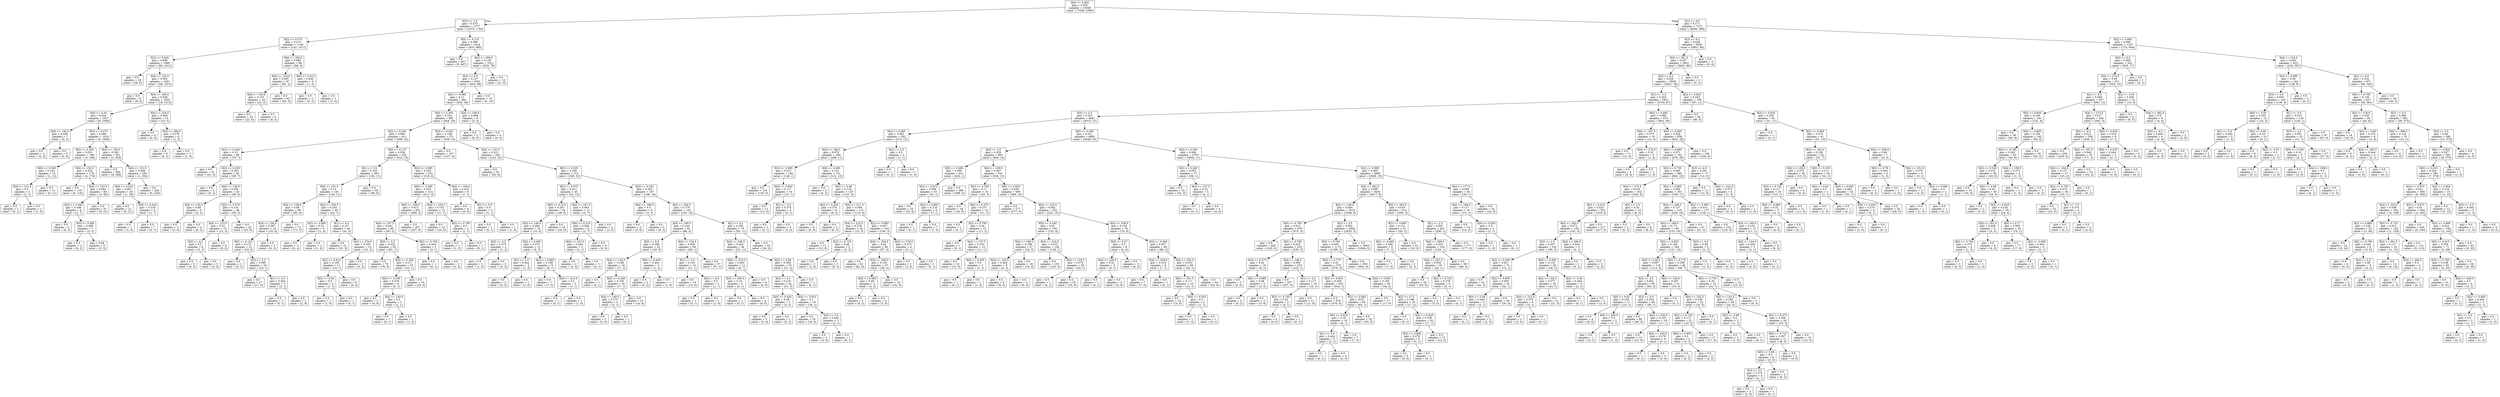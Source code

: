 digraph Tree {
node [shape=box] ;
0 [label="X[0] <= 0.465\ngini = 0.363\nsamples = 10049\nvalue = [7659, 2390]"] ;
1 [label="X[3] <= 2.5\ngini = 0.475\nsamples = 2777\nvalue = [1075, 1702]"] ;
0 -> 1 [labeldistance=2.5, labelangle=45, headlabel="True"] ;
2 [label="X[2] <= 0.575\ngini = 0.215\nsamples = 1159\nvalue = [142, 1017]"] ;
1 -> 2 ;
3 [label="X[2] <= 0.445\ngini = 0.099\nsamples = 1069\nvalue = [56, 1013]"] ;
2 -> 3 ;
4 [label="gini = 0.0\nsamples = 28\nvalue = [28, 0]"] ;
3 -> 4 ;
5 [label="X[4] <= 125.5\ngini = 0.052\nsamples = 1041\nvalue = [28, 1013]"] ;
3 -> 5 ;
6 [label="gini = 0.0\nsamples = 9\nvalue = [9, 0]"] ;
5 -> 6 ;
7 [label="X[4] <= 163.5\ngini = 0.036\nsamples = 1032\nvalue = [19, 1013]"] ;
5 -> 7 ;
8 [label="X[0] <= 0.34\ngini = 0.018\nsamples = 1017\nvalue = [9, 1008]"] ;
7 -> 8 ;
9 [label="X[4] <= 140.0\ngini = 0.408\nsamples = 7\nvalue = [5, 2]"] ;
8 -> 9 ;
10 [label="gini = 0.0\nsamples = 2\nvalue = [0, 2]"] ;
9 -> 10 ;
11 [label="gini = 0.0\nsamples = 5\nvalue = [5, 0]"] ;
9 -> 11 ;
12 [label="X[0] <= 0.375\ngini = 0.008\nsamples = 1010\nvalue = [4, 1006]"] ;
8 -> 12 ;
13 [label="X[2] <= 0.455\ngini = 0.031\nsamples = 189\nvalue = [3, 186]"] ;
12 -> 13 ;
14 [label="X[0] <= 0.365\ngini = 0.142\nsamples = 13\nvalue = [1, 12]"] ;
13 -> 14 ;
15 [label="X[4] <= 131.0\ngini = 0.5\nsamples = 2\nvalue = [1, 1]"] ;
14 -> 15 ;
16 [label="gini = 0.0\nsamples = 1\nvalue = [0, 1]"] ;
15 -> 16 ;
17 [label="gini = 0.0\nsamples = 1\nvalue = [1, 0]"] ;
15 -> 17 ;
18 [label="gini = 0.0\nsamples = 11\nvalue = [0, 11]"] ;
14 -> 18 ;
19 [label="X[4] <= 152.5\ngini = 0.022\nsamples = 176\nvalue = [2, 174]"] ;
13 -> 19 ;
20 [label="gini = 0.0\nsamples = 116\nvalue = [0, 116]"] ;
19 -> 20 ;
21 [label="X[4] <= 153.5\ngini = 0.064\nsamples = 60\nvalue = [2, 58]"] ;
19 -> 21 ;
22 [label="X[2] <= 0.495\ngini = 0.346\nsamples = 9\nvalue = [2, 7]"] ;
21 -> 22 ;
23 [label="gini = 0.0\nsamples = 2\nvalue = [0, 2]"] ;
22 -> 23 ;
24 [label="X[0] <= 0.365\ngini = 0.408\nsamples = 7\nvalue = [2, 5]"] ;
22 -> 24 ;
25 [label="gini = 0.0\nsamples = 2\nvalue = [0, 2]"] ;
24 -> 25 ;
26 [label="gini = 0.48\nsamples = 5\nvalue = [2, 3]"] ;
24 -> 26 ;
27 [label="gini = 0.0\nsamples = 51\nvalue = [0, 51]"] ;
21 -> 27 ;
28 [label="X[4] <= 150.5\ngini = 0.002\nsamples = 821\nvalue = [1, 820]"] ;
12 -> 28 ;
29 [label="gini = 0.0\nsamples = 566\nvalue = [0, 566]"] ;
28 -> 29 ;
30 [label="X[4] <= 151.5\ngini = 0.008\nsamples = 255\nvalue = [1, 254]"] ;
28 -> 30 ;
31 [label="X[0] <= 0.415\ngini = 0.067\nsamples = 29\nvalue = [1, 28]"] ;
30 -> 31 ;
32 [label="gini = 0.0\nsamples = 21\nvalue = [0, 21]"] ;
31 -> 32 ;
33 [label="X[0] <= 0.425\ngini = 0.219\nsamples = 8\nvalue = [1, 7]"] ;
31 -> 33 ;
34 [label="gini = 0.0\nsamples = 1\nvalue = [1, 0]"] ;
33 -> 34 ;
35 [label="gini = 0.0\nsamples = 7\nvalue = [0, 7]"] ;
33 -> 35 ;
36 [label="gini = 0.0\nsamples = 226\nvalue = [0, 226]"] ;
30 -> 36 ;
37 [label="X[4] <= 234.0\ngini = 0.444\nsamples = 15\nvalue = [10, 5]"] ;
7 -> 37 ;
38 [label="gini = 0.0\nsamples = 9\nvalue = [9, 0]"] ;
37 -> 38 ;
39 [label="X[4] <= 266.0\ngini = 0.278\nsamples = 6\nvalue = [1, 5]"] ;
37 -> 39 ;
40 [label="gini = 0.0\nsamples = 5\nvalue = [0, 5]"] ;
39 -> 40 ;
41 [label="gini = 0.0\nsamples = 1\nvalue = [1, 0]"] ;
39 -> 41 ;
42 [label="X[4] <= 280.0\ngini = 0.085\nsamples = 90\nvalue = [86, 4]"] ;
2 -> 42 ;
43 [label="X[4] <= 153.0\ngini = 0.045\nsamples = 87\nvalue = [85, 2]"] ;
42 -> 43 ;
44 [label="X[4] <= 150.0\ngini = 0.153\nsamples = 24\nvalue = [22, 2]"] ;
43 -> 44 ;
45 [label="gini = 0.0\nsamples = 22\nvalue = [22, 0]"] ;
44 -> 45 ;
46 [label="gini = 0.0\nsamples = 2\nvalue = [0, 2]"] ;
44 -> 46 ;
47 [label="gini = 0.0\nsamples = 63\nvalue = [63, 0]"] ;
43 -> 47 ;
48 [label="X[0] <= 0.415\ngini = 0.444\nsamples = 3\nvalue = [1, 2]"] ;
42 -> 48 ;
49 [label="gini = 0.0\nsamples = 2\nvalue = [0, 2]"] ;
48 -> 49 ;
50 [label="gini = 0.0\nsamples = 1\nvalue = [1, 0]"] ;
48 -> 50 ;
51 [label="X[0] <= 0.115\ngini = 0.488\nsamples = 1618\nvalue = [933, 685]"] ;
1 -> 51 ;
52 [label="gini = 0.0\nsamples = 607\nvalue = [0, 607]"] ;
51 -> 52 ;
53 [label="X[4] <= 289.0\ngini = 0.142\nsamples = 1011\nvalue = [933, 78]"] ;
51 -> 53 ;
54 [label="X[3] <= 6.5\ngini = 0.127\nsamples = 1001\nvalue = [933, 68]"] ;
53 -> 54 ;
55 [label="X[2] <= 0.995\ngini = 0.11\nsamples = 991\nvalue = [933, 58]"] ;
54 -> 55 ;
56 [label="X[0] <= 0.305\ngini = 0.104\nsamples = 982\nvalue = [928, 54]"] ;
55 -> 56 ;
57 [label="X[2] <= 0.505\ngini = 0.069\nsamples = 611\nvalue = [589, 22]"] ;
56 -> 57 ;
58 [label="X[2] <= 0.445\ngini = 0.15\nsamples = 86\nvalue = [79, 7]"] ;
57 -> 58 ;
59 [label="gini = 0.0\nsamples = 41\nvalue = [41, 0]"] ;
58 -> 59 ;
60 [label="X[2] <= 0.455\ngini = 0.263\nsamples = 45\nvalue = [38, 7]"] ;
58 -> 60 ;
61 [label="gini = 0.0\nsamples = 2\nvalue = [0, 2]"] ;
60 -> 61 ;
62 [label="X[4] <= 136.0\ngini = 0.206\nsamples = 43\nvalue = [38, 5]"] ;
60 -> 62 ;
63 [label="X[4] <= 130.5\ngini = 0.48\nsamples = 5\nvalue = [3, 2]"] ;
62 -> 63 ;
64 [label="gini = 0.0\nsamples = 3\nvalue = [3, 0]"] ;
63 -> 64 ;
65 [label="gini = 0.0\nsamples = 2\nvalue = [0, 2]"] ;
63 -> 65 ;
66 [label="X[2] <= 0.475\ngini = 0.145\nsamples = 38\nvalue = [35, 3]"] ;
62 -> 66 ;
67 [label="X[4] <= 215.5\ngini = 0.32\nsamples = 15\nvalue = [12, 3]"] ;
66 -> 67 ;
68 [label="X[3] <= 4.5\ngini = 0.5\nsamples = 6\nvalue = [3, 3]"] ;
67 -> 68 ;
69 [label="gini = 0.0\nsamples = 3\nvalue = [0, 3]"] ;
68 -> 69 ;
70 [label="gini = 0.0\nsamples = 3\nvalue = [3, 0]"] ;
68 -> 70 ;
71 [label="gini = 0.0\nsamples = 9\nvalue = [9, 0]"] ;
67 -> 71 ;
72 [label="gini = 0.0\nsamples = 23\nvalue = [23, 0]"] ;
66 -> 72 ;
73 [label="X[0] <= 0.175\ngini = 0.056\nsamples = 525\nvalue = [510, 15]"] ;
57 -> 73 ;
74 [label="X[1] <= 5.5\ngini = 0.103\nsamples = 203\nvalue = [192, 11]"] ;
73 -> 74 ;
75 [label="X[4] <= 231.0\ngini = 0.14\nsamples = 145\nvalue = [134, 11]"] ;
74 -> 75 ;
76 [label="X[4] <= 159.0\ngini = 0.08\nsamples = 96\nvalue = [92, 4]"] ;
75 -> 76 ;
77 [label="X[4] <= 156.0\ngini = 0.287\nsamples = 23\nvalue = [19, 4]"] ;
76 -> 77 ;
78 [label="X[0] <= 0.125\ngini = 0.172\nsamples = 21\nvalue = [19, 2]"] ;
77 -> 78 ;
79 [label="gini = 0.0\nsamples = 1\nvalue = [0, 1]"] ;
78 -> 79 ;
80 [label="X[3] <= 5.5\ngini = 0.095\nsamples = 20\nvalue = [19, 1]"] ;
78 -> 80 ;
81 [label="gini = 0.0\nsamples = 17\nvalue = [17, 0]"] ;
80 -> 81 ;
82 [label="X[1] <= 4.5\ngini = 0.444\nsamples = 3\nvalue = [2, 1]"] ;
80 -> 82 ;
83 [label="gini = 0.0\nsamples = 1\nvalue = [0, 1]"] ;
82 -> 83 ;
84 [label="gini = 0.0\nsamples = 2\nvalue = [2, 0]"] ;
82 -> 84 ;
85 [label="gini = 0.0\nsamples = 2\nvalue = [0, 2]"] ;
77 -> 85 ;
86 [label="gini = 0.0\nsamples = 73\nvalue = [73, 0]"] ;
76 -> 86 ;
87 [label="X[4] <= 236.5\ngini = 0.245\nsamples = 49\nvalue = [42, 7]"] ;
75 -> 87 ;
88 [label="X[2] <= 0.895\ngini = 0.32\nsamples = 5\nvalue = [1, 4]"] ;
87 -> 88 ;
89 [label="gini = 0.0\nsamples = 4\nvalue = [0, 4]"] ;
88 -> 89 ;
90 [label="gini = 0.0\nsamples = 1\nvalue = [1, 0]"] ;
88 -> 90 ;
91 [label="X[1] <= 4.5\ngini = 0.127\nsamples = 44\nvalue = [41, 3]"] ;
87 -> 91 ;
92 [label="gini = 0.0\nsamples = 31\nvalue = [31, 0]"] ;
91 -> 92 ;
93 [label="X[4] <= 276.0\ngini = 0.355\nsamples = 13\nvalue = [10, 3]"] ;
91 -> 93 ;
94 [label="X[2] <= 0.615\ngini = 0.165\nsamples = 11\nvalue = [10, 1]"] ;
93 -> 94 ;
95 [label="X[2] <= 0.53\ngini = 0.5\nsamples = 2\nvalue = [1, 1]"] ;
94 -> 95 ;
96 [label="gini = 0.0\nsamples = 1\nvalue = [1, 0]"] ;
95 -> 96 ;
97 [label="gini = 0.0\nsamples = 1\nvalue = [0, 1]"] ;
95 -> 97 ;
98 [label="gini = 0.0\nsamples = 9\nvalue = [9, 0]"] ;
94 -> 98 ;
99 [label="gini = 0.0\nsamples = 2\nvalue = [0, 2]"] ;
93 -> 99 ;
100 [label="gini = 0.0\nsamples = 58\nvalue = [58, 0]"] ;
74 -> 100 ;
101 [label="X[2] <= 0.985\ngini = 0.025\nsamples = 322\nvalue = [318, 4]"] ;
73 -> 101 ;
102 [label="X[0] <= 0.295\ngini = 0.019\nsamples = 314\nvalue = [311, 3]"] ;
101 -> 102 ;
103 [label="X[4] <= 168.5\ngini = 0.013\nsamples = 302\nvalue = [300, 2]"] ;
102 -> 103 ;
104 [label="X[4] <= 167.5\ngini = 0.041\nsamples = 95\nvalue = [93, 2]"] ;
103 -> 104 ;
105 [label="X[3] <= 5.5\ngini = 0.022\nsamples = 92\nvalue = [91, 1]"] ;
104 -> 105 ;
106 [label="gini = 0.0\nsamples = 76\nvalue = [76, 0]"] ;
105 -> 106 ;
107 [label="X[0] <= 0.205\ngini = 0.117\nsamples = 16\nvalue = [15, 1]"] ;
105 -> 107 ;
108 [label="X[0] <= 0.195\ngini = 0.278\nsamples = 6\nvalue = [5, 1]"] ;
107 -> 108 ;
109 [label="gini = 0.0\nsamples = 4\nvalue = [4, 0]"] ;
108 -> 109 ;
110 [label="X[4] <= 143.0\ngini = 0.5\nsamples = 2\nvalue = [1, 1]"] ;
108 -> 110 ;
111 [label="gini = 0.0\nsamples = 1\nvalue = [0, 1]"] ;
110 -> 111 ;
112 [label="gini = 0.0\nsamples = 1\nvalue = [1, 0]"] ;
110 -> 112 ;
113 [label="gini = 0.0\nsamples = 10\nvalue = [10, 0]"] ;
107 -> 113 ;
114 [label="X[2] <= 0.765\ngini = 0.444\nsamples = 3\nvalue = [2, 1]"] ;
104 -> 114 ;
115 [label="gini = 0.0\nsamples = 1\nvalue = [0, 1]"] ;
114 -> 115 ;
116 [label="gini = 0.0\nsamples = 2\nvalue = [2, 0]"] ;
114 -> 116 ;
117 [label="gini = 0.0\nsamples = 207\nvalue = [207, 0]"] ;
103 -> 117 ;
118 [label="X[4] <= 252.5\ngini = 0.153\nsamples = 12\nvalue = [11, 1]"] ;
102 -> 118 ;
119 [label="gini = 0.0\nsamples = 10\nvalue = [10, 0]"] ;
118 -> 119 ;
120 [label="X[2] <= 0.795\ngini = 0.5\nsamples = 2\nvalue = [1, 1]"] ;
118 -> 120 ;
121 [label="gini = 0.0\nsamples = 1\nvalue = [1, 0]"] ;
120 -> 121 ;
122 [label="gini = 0.0\nsamples = 1\nvalue = [0, 1]"] ;
120 -> 122 ;
123 [label="X[4] <= 194.0\ngini = 0.219\nsamples = 8\nvalue = [7, 1]"] ;
101 -> 123 ;
124 [label="gini = 0.0\nsamples = 6\nvalue = [6, 0]"] ;
123 -> 124 ;
125 [label="X[1] <= 5.0\ngini = 0.5\nsamples = 2\nvalue = [1, 1]"] ;
123 -> 125 ;
126 [label="gini = 0.0\nsamples = 1\nvalue = [0, 1]"] ;
125 -> 126 ;
127 [label="gini = 0.0\nsamples = 1\nvalue = [1, 0]"] ;
125 -> 127 ;
128 [label="X[2] <= 0.525\ngini = 0.158\nsamples = 371\nvalue = [339, 32]"] ;
56 -> 128 ;
129 [label="gini = 0.0\nsamples = 107\nvalue = [107, 0]"] ;
128 -> 129 ;
130 [label="X[4] <= 131.5\ngini = 0.213\nsamples = 264\nvalue = [232, 32]"] ;
128 -> 130 ;
131 [label="gini = 0.0\nsamples = 52\nvalue = [52, 0]"] ;
130 -> 131 ;
132 [label="X[0] <= 0.335\ngini = 0.256\nsamples = 212\nvalue = [180, 32]"] ;
130 -> 132 ;
133 [label="X[2] <= 0.875\ngini = 0.411\nsamples = 45\nvalue = [32, 13]"] ;
132 -> 133 ;
134 [label="X[0] <= 0.315\ngini = 0.291\nsamples = 34\nvalue = [28, 6]"] ;
133 -> 134 ;
135 [label="X[4] <= 149.5\ngini = 0.469\nsamples = 16\nvalue = [10, 6]"] ;
134 -> 135 ;
136 [label="X[3] <= 3.5\ngini = 0.375\nsamples = 4\nvalue = [1, 3]"] ;
135 -> 136 ;
137 [label="gini = 0.0\nsamples = 1\nvalue = [1, 0]"] ;
136 -> 137 ;
138 [label="gini = 0.0\nsamples = 3\nvalue = [0, 3]"] ;
136 -> 138 ;
139 [label="X[2] <= 0.565\ngini = 0.375\nsamples = 12\nvalue = [9, 3]"] ;
135 -> 139 ;
140 [label="X[1] <= 3.5\ngini = 0.444\nsamples = 3\nvalue = [1, 2]"] ;
139 -> 140 ;
141 [label="gini = 0.0\nsamples = 2\nvalue = [0, 2]"] ;
140 -> 141 ;
142 [label="gini = 0.0\nsamples = 1\nvalue = [1, 0]"] ;
140 -> 142 ;
143 [label="X[2] <= 0.865\ngini = 0.198\nsamples = 9\nvalue = [8, 1]"] ;
139 -> 143 ;
144 [label="gini = 0.0\nsamples = 7\nvalue = [7, 0]"] ;
143 -> 144 ;
145 [label="X[4] <= 212.0\ngini = 0.5\nsamples = 2\nvalue = [1, 1]"] ;
143 -> 145 ;
146 [label="gini = 0.0\nsamples = 1\nvalue = [0, 1]"] ;
145 -> 146 ;
147 [label="gini = 0.0\nsamples = 1\nvalue = [1, 0]"] ;
145 -> 147 ;
148 [label="gini = 0.0\nsamples = 18\nvalue = [18, 0]"] ;
134 -> 148 ;
149 [label="X[4] <= 247.5\ngini = 0.463\nsamples = 11\nvalue = [4, 7]"] ;
133 -> 149 ;
150 [label="X[0] <= 0.315\ngini = 0.346\nsamples = 9\nvalue = [2, 7]"] ;
149 -> 150 ;
151 [label="X[4] <= 233.5\ngini = 0.444\nsamples = 3\nvalue = [2, 1]"] ;
150 -> 151 ;
152 [label="gini = 0.0\nsamples = 2\nvalue = [2, 0]"] ;
151 -> 152 ;
153 [label="gini = 0.0\nsamples = 1\nvalue = [0, 1]"] ;
151 -> 153 ;
154 [label="gini = 0.0\nsamples = 6\nvalue = [0, 6]"] ;
150 -> 154 ;
155 [label="gini = 0.0\nsamples = 2\nvalue = [2, 0]"] ;
149 -> 155 ;
156 [label="X[2] <= 0.535\ngini = 0.202\nsamples = 167\nvalue = [148, 19]"] ;
132 -> 156 ;
157 [label="X[4] <= 190.0\ngini = 0.5\nsamples = 6\nvalue = [3, 3]"] ;
156 -> 157 ;
158 [label="gini = 0.0\nsamples = 3\nvalue = [3, 0]"] ;
157 -> 158 ;
159 [label="gini = 0.0\nsamples = 3\nvalue = [0, 3]"] ;
157 -> 159 ;
160 [label="X[4] <= 204.5\ngini = 0.179\nsamples = 161\nvalue = [145, 16]"] ;
156 -> 160 ;
161 [label="X[4] <= 149.5\ngini = 0.104\nsamples = 91\nvalue = [86, 5]"] ;
160 -> 161 ;
162 [label="X[3] <= 5.5\ngini = 0.298\nsamples = 22\nvalue = [18, 4]"] ;
161 -> 162 ;
163 [label="X[4] <= 134.5\ngini = 0.188\nsamples = 19\nvalue = [17, 2]"] ;
162 -> 163 ;
164 [label="gini = 0.0\nsamples = 1\nvalue = [0, 1]"] ;
163 -> 164 ;
165 [label="X[0] <= 0.345\ngini = 0.105\nsamples = 18\nvalue = [17, 1]"] ;
163 -> 165 ;
166 [label="X[4] <= 140.0\ngini = 0.375\nsamples = 4\nvalue = [3, 1]"] ;
165 -> 166 ;
167 [label="gini = 0.0\nsamples = 3\nvalue = [3, 0]"] ;
166 -> 167 ;
168 [label="gini = 0.0\nsamples = 1\nvalue = [0, 1]"] ;
166 -> 168 ;
169 [label="gini = 0.0\nsamples = 14\nvalue = [14, 0]"] ;
165 -> 169 ;
170 [label="X[0] <= 0.435\ngini = 0.444\nsamples = 3\nvalue = [1, 2]"] ;
162 -> 170 ;
171 [label="gini = 0.0\nsamples = 2\nvalue = [0, 2]"] ;
170 -> 171 ;
172 [label="gini = 0.0\nsamples = 1\nvalue = [1, 0]"] ;
170 -> 172 ;
173 [label="X[4] <= 154.5\ngini = 0.029\nsamples = 69\nvalue = [68, 1]"] ;
161 -> 173 ;
174 [label="X[1] <= 3.5\ngini = 0.153\nsamples = 12\nvalue = [11, 1]"] ;
173 -> 174 ;
175 [label="gini = 0.0\nsamples = 10\nvalue = [10, 0]"] ;
174 -> 175 ;
176 [label="X[2] <= 0.9\ngini = 0.5\nsamples = 2\nvalue = [1, 1]"] ;
174 -> 176 ;
177 [label="gini = 0.0\nsamples = 1\nvalue = [0, 1]"] ;
176 -> 177 ;
178 [label="gini = 0.0\nsamples = 1\nvalue = [1, 0]"] ;
176 -> 178 ;
179 [label="gini = 0.0\nsamples = 57\nvalue = [57, 0]"] ;
173 -> 179 ;
180 [label="X[1] <= 4.5\ngini = 0.265\nsamples = 70\nvalue = [59, 11]"] ;
160 -> 180 ;
181 [label="X[4] <= 236.5\ngini = 0.424\nsamples = 36\nvalue = [25, 11]"] ;
180 -> 181 ;
182 [label="X[4] <= 210.5\ngini = 0.463\nsamples = 11\nvalue = [4, 7]"] ;
181 -> 182 ;
183 [label="X[4] <= 205.5\ngini = 0.32\nsamples = 5\nvalue = [4, 1]"] ;
182 -> 183 ;
184 [label="gini = 0.0\nsamples = 1\nvalue = [0, 1]"] ;
183 -> 184 ;
185 [label="gini = 0.0\nsamples = 4\nvalue = [4, 0]"] ;
183 -> 185 ;
186 [label="gini = 0.0\nsamples = 6\nvalue = [0, 6]"] ;
182 -> 186 ;
187 [label="X[2] <= 0.96\ngini = 0.269\nsamples = 25\nvalue = [21, 4]"] ;
181 -> 187 ;
188 [label="X[3] <= 3.5\ngini = 0.219\nsamples = 24\nvalue = [21, 3]"] ;
187 -> 188 ;
189 [label="X[0] <= 0.435\ngini = 0.48\nsamples = 5\nvalue = [3, 2]"] ;
188 -> 189 ;
190 [label="gini = 0.0\nsamples = 3\nvalue = [3, 0]"] ;
189 -> 190 ;
191 [label="gini = 0.0\nsamples = 2\nvalue = [0, 2]"] ;
189 -> 191 ;
192 [label="X[4] <= 278.5\ngini = 0.1\nsamples = 19\nvalue = [18, 1]"] ;
188 -> 192 ;
193 [label="gini = 0.0\nsamples = 16\nvalue = [16, 0]"] ;
192 -> 193 ;
194 [label="X[3] <= 5.0\ngini = 0.444\nsamples = 3\nvalue = [2, 1]"] ;
192 -> 194 ;
195 [label="gini = 0.0\nsamples = 2\nvalue = [2, 0]"] ;
194 -> 195 ;
196 [label="gini = 0.0\nsamples = 1\nvalue = [0, 1]"] ;
194 -> 196 ;
197 [label="gini = 0.0\nsamples = 1\nvalue = [0, 1]"] ;
187 -> 197 ;
198 [label="gini = 0.0\nsamples = 34\nvalue = [34, 0]"] ;
180 -> 198 ;
199 [label="X[4] <= 190.0\ngini = 0.494\nsamples = 9\nvalue = [5, 4]"] ;
55 -> 199 ;
200 [label="gini = 0.0\nsamples = 5\nvalue = [5, 0]"] ;
199 -> 200 ;
201 [label="gini = 0.0\nsamples = 4\nvalue = [0, 4]"] ;
199 -> 201 ;
202 [label="gini = 0.0\nsamples = 10\nvalue = [0, 10]"] ;
54 -> 202 ;
203 [label="gini = 0.0\nsamples = 10\nvalue = [0, 10]"] ;
53 -> 203 ;
204 [label="X[1] <= 4.5\ngini = 0.171\nsamples = 7272\nvalue = [6584, 688]"] ;
0 -> 204 [labeldistance=2.5, labelangle=-45, headlabel="False"] ;
205 [label="X[3] <= 6.5\ngini = 0.028\nsamples = 5935\nvalue = [5851, 84]"] ;
204 -> 205 ;
206 [label="X[4] <= 291.5\ngini = 0.027\nsamples = 5931\nvalue = [5851, 80]"] ;
205 -> 206 ;
207 [label="X[3] <= 5.5\ngini = 0.026\nsamples = 5929\nvalue = [5851, 78]"] ;
206 -> 207 ;
208 [label="X[1] <= 3.5\ngini = 0.023\nsamples = 5821\nvalue = [5754, 67]"] ;
207 -> 208 ;
209 [label="X[3] <= 2.5\ngini = 0.015\nsamples = 4947\nvalue = [4910, 37]"] ;
208 -> 209 ;
210 [label="X[2] <= 0.995\ngini = 0.081\nsamples = 282\nvalue = [270, 12]"] ;
209 -> 210 ;
211 [label="X[4] <= 196.5\ngini = 0.075\nsamples = 280\nvalue = [269, 11]"] ;
210 -> 211 ;
212 [label="X[2] <= 0.895\ngini = 0.013\nsamples = 149\nvalue = [148, 1]"] ;
211 -> 212 ;
213 [label="gini = 0.0\nsamples = 133\nvalue = [133, 0]"] ;
212 -> 213 ;
214 [label="X[0] <= 0.845\ngini = 0.117\nsamples = 16\nvalue = [15, 1]"] ;
212 -> 214 ;
215 [label="gini = 0.0\nsamples = 12\nvalue = [12, 0]"] ;
214 -> 215 ;
216 [label="X[1] <= 2.5\ngini = 0.375\nsamples = 4\nvalue = [3, 1]"] ;
214 -> 216 ;
217 [label="gini = 0.0\nsamples = 1\nvalue = [0, 1]"] ;
216 -> 217 ;
218 [label="gini = 0.0\nsamples = 3\nvalue = [3, 0]"] ;
216 -> 218 ;
219 [label="X[0] <= 0.485\ngini = 0.141\nsamples = 131\nvalue = [121, 10]"] ;
211 -> 219 ;
220 [label="gini = 0.0\nsamples = 2\nvalue = [0, 2]"] ;
219 -> 220 ;
221 [label="X[2] <= 0.48\ngini = 0.116\nsamples = 129\nvalue = [121, 8]"] ;
219 -> 221 ;
222 [label="X[2] <= 0.455\ngini = 0.375\nsamples = 8\nvalue = [6, 2]"] ;
221 -> 222 ;
223 [label="gini = 0.0\nsamples = 6\nvalue = [6, 0]"] ;
222 -> 223 ;
224 [label="gini = 0.0\nsamples = 2\nvalue = [0, 2]"] ;
222 -> 224 ;
225 [label="X[4] <= 211.5\ngini = 0.094\nsamples = 121\nvalue = [115, 6]"] ;
221 -> 225 ;
226 [label="X[4] <= 210.5\ngini = 0.278\nsamples = 18\nvalue = [15, 3]"] ;
225 -> 226 ;
227 [label="gini = 0.0\nsamples = 13\nvalue = [13, 0]"] ;
226 -> 227 ;
228 [label="X[2] <= 0.735\ngini = 0.48\nsamples = 5\nvalue = [2, 3]"] ;
226 -> 228 ;
229 [label="gini = 0.0\nsamples = 2\nvalue = [2, 0]"] ;
228 -> 229 ;
230 [label="gini = 0.0\nsamples = 3\nvalue = [0, 3]"] ;
228 -> 230 ;
231 [label="X[2] <= 0.985\ngini = 0.057\nsamples = 103\nvalue = [100, 3]"] ;
225 -> 231 ;
232 [label="X[4] <= 254.5\ngini = 0.04\nsamples = 99\nvalue = [97, 2]"] ;
231 -> 232 ;
233 [label="gini = 0.0\nsamples = 62\nvalue = [62, 0]"] ;
232 -> 233 ;
234 [label="X[4] <= 256.0\ngini = 0.102\nsamples = 37\nvalue = [35, 2]"] ;
232 -> 234 ;
235 [label="X[0] <= 0.685\ngini = 0.48\nsamples = 5\nvalue = [3, 2]"] ;
234 -> 235 ;
236 [label="gini = 0.0\nsamples = 2\nvalue = [0, 2]"] ;
235 -> 236 ;
237 [label="gini = 0.0\nsamples = 3\nvalue = [3, 0]"] ;
235 -> 237 ;
238 [label="gini = 0.0\nsamples = 32\nvalue = [32, 0]"] ;
234 -> 238 ;
239 [label="X[4] <= 276.0\ngini = 0.375\nsamples = 4\nvalue = [3, 1]"] ;
231 -> 239 ;
240 [label="gini = 0.0\nsamples = 3\nvalue = [3, 0]"] ;
239 -> 240 ;
241 [label="gini = 0.0\nsamples = 1\nvalue = [0, 1]"] ;
239 -> 241 ;
242 [label="X[1] <= 2.5\ngini = 0.5\nsamples = 2\nvalue = [1, 1]"] ;
210 -> 242 ;
243 [label="gini = 0.0\nsamples = 1\nvalue = [0, 1]"] ;
242 -> 243 ;
244 [label="gini = 0.0\nsamples = 1\nvalue = [1, 0]"] ;
242 -> 244 ;
245 [label="X[0] <= 0.585\ngini = 0.011\nsamples = 4665\nvalue = [4640, 25]"] ;
209 -> 245 ;
246 [label="X[3] <= 3.5\ngini = 0.029\nsamples = 962\nvalue = [948, 14]"] ;
245 -> 246 ;
247 [label="X[0] <= 0.485\ngini = 0.005\nsamples = 421\nvalue = [420, 1]"] ;
246 -> 247 ;
248 [label="X[2] <= 0.875\ngini = 0.059\nsamples = 33\nvalue = [32, 1]"] ;
247 -> 248 ;
249 [label="gini = 0.0\nsamples = 25\nvalue = [25, 0]"] ;
248 -> 249 ;
250 [label="X[2] <= 0.885\ngini = 0.219\nsamples = 8\nvalue = [7, 1]"] ;
248 -> 250 ;
251 [label="gini = 0.0\nsamples = 1\nvalue = [0, 1]"] ;
250 -> 251 ;
252 [label="gini = 0.0\nsamples = 7\nvalue = [7, 0]"] ;
250 -> 252 ;
253 [label="gini = 0.0\nsamples = 388\nvalue = [388, 0]"] ;
247 -> 253 ;
254 [label="X[4] <= 139.0\ngini = 0.047\nsamples = 541\nvalue = [528, 13]"] ;
246 -> 254 ;
255 [label="X[2] <= 0.785\ngini = 0.17\nsamples = 32\nvalue = [29, 3]"] ;
254 -> 255 ;
256 [label="gini = 0.0\nsamples = 18\nvalue = [18, 0]"] ;
255 -> 256 ;
257 [label="X[0] <= 0.475\ngini = 0.337\nsamples = 14\nvalue = [11, 3]"] ;
255 -> 257 ;
258 [label="gini = 0.0\nsamples = 1\nvalue = [0, 1]"] ;
257 -> 258 ;
259 [label="X[2] <= 0.795\ngini = 0.26\nsamples = 13\nvalue = [11, 2]"] ;
257 -> 259 ;
260 [label="gini = 0.0\nsamples = 1\nvalue = [0, 1]"] ;
259 -> 260 ;
261 [label="X[4] <= 137.5\ngini = 0.153\nsamples = 12\nvalue = [11, 1]"] ;
259 -> 261 ;
262 [label="gini = 0.0\nsamples = 10\nvalue = [10, 0]"] ;
261 -> 262 ;
263 [label="X[0] <= 0.535\ngini = 0.5\nsamples = 2\nvalue = [1, 1]"] ;
261 -> 263 ;
264 [label="gini = 0.0\nsamples = 1\nvalue = [0, 1]"] ;
263 -> 264 ;
265 [label="gini = 0.0\nsamples = 1\nvalue = [1, 0]"] ;
263 -> 265 ;
266 [label="X[0] <= 0.535\ngini = 0.039\nsamples = 509\nvalue = [499, 10]"] ;
254 -> 266 ;
267 [label="gini = 0.0\nsamples = 277\nvalue = [277, 0]"] ;
266 -> 267 ;
268 [label="X[4] <= 235.5\ngini = 0.082\nsamples = 232\nvalue = [222, 10]"] ;
266 -> 268 ;
269 [label="X[0] <= 0.545\ngini = 0.05\nsamples = 156\nvalue = [152, 4]"] ;
268 -> 269 ;
270 [label="X[4] <= 168.5\ngini = 0.198\nsamples = 27\nvalue = [24, 3]"] ;
269 -> 270 ;
271 [label="X[4] <= 163.5\ngini = 0.444\nsamples = 9\nvalue = [6, 3]"] ;
270 -> 271 ;
272 [label="gini = 0.0\nsamples = 6\nvalue = [6, 0]"] ;
271 -> 272 ;
273 [label="gini = 0.0\nsamples = 3\nvalue = [0, 3]"] ;
271 -> 273 ;
274 [label="gini = 0.0\nsamples = 18\nvalue = [18, 0]"] ;
270 -> 274 ;
275 [label="X[4] <= 218.5\ngini = 0.015\nsamples = 129\nvalue = [128, 1]"] ;
269 -> 275 ;
276 [label="gini = 0.0\nsamples = 103\nvalue = [103, 0]"] ;
275 -> 276 ;
277 [label="X[4] <= 219.5\ngini = 0.074\nsamples = 26\nvalue = [25, 1]"] ;
275 -> 277 ;
278 [label="gini = 0.0\nsamples = 1\nvalue = [0, 1]"] ;
277 -> 278 ;
279 [label="gini = 0.0\nsamples = 25\nvalue = [25, 0]"] ;
277 -> 279 ;
280 [label="X[4] <= 238.5\ngini = 0.145\nsamples = 76\nvalue = [70, 6]"] ;
268 -> 280 ;
281 [label="X[0] <= 0.57\ngini = 0.5\nsamples = 8\nvalue = [4, 4]"] ;
280 -> 281 ;
282 [label="X[4] <= 236.5\ngini = 0.32\nsamples = 5\nvalue = [4, 1]"] ;
281 -> 282 ;
283 [label="gini = 0.0\nsamples = 1\nvalue = [0, 1]"] ;
282 -> 283 ;
284 [label="gini = 0.0\nsamples = 4\nvalue = [4, 0]"] ;
282 -> 284 ;
285 [label="gini = 0.0\nsamples = 3\nvalue = [0, 3]"] ;
281 -> 285 ;
286 [label="X[2] <= 0.565\ngini = 0.057\nsamples = 68\nvalue = [66, 2]"] ;
280 -> 286 ;
287 [label="X[4] <= 259.0\ngini = 0.219\nsamples = 8\nvalue = [7, 1]"] ;
286 -> 287 ;
288 [label="gini = 0.0\nsamples = 7\nvalue = [7, 0]"] ;
287 -> 288 ;
289 [label="gini = 0.0\nsamples = 1\nvalue = [0, 1]"] ;
287 -> 289 ;
290 [label="X[4] <= 252.5\ngini = 0.033\nsamples = 60\nvalue = [59, 1]"] ;
286 -> 290 ;
291 [label="X[4] <= 251.5\ngini = 0.117\nsamples = 16\nvalue = [15, 1]"] ;
290 -> 291 ;
292 [label="gini = 0.0\nsamples = 14\nvalue = [14, 0]"] ;
291 -> 292 ;
293 [label="X[0] <= 0.555\ngini = 0.5\nsamples = 2\nvalue = [1, 1]"] ;
291 -> 293 ;
294 [label="gini = 0.0\nsamples = 1\nvalue = [1, 0]"] ;
293 -> 294 ;
295 [label="gini = 0.0\nsamples = 1\nvalue = [0, 1]"] ;
293 -> 295 ;
296 [label="gini = 0.0\nsamples = 44\nvalue = [44, 0]"] ;
290 -> 296 ;
297 [label="X[2] <= 0.455\ngini = 0.006\nsamples = 3703\nvalue = [3692, 11]"] ;
245 -> 297 ;
298 [label="X[2] <= 0.445\ngini = 0.053\nsamples = 37\nvalue = [36, 1]"] ;
297 -> 298 ;
299 [label="gini = 0.0\nsamples = 32\nvalue = [32, 0]"] ;
298 -> 299 ;
300 [label="X[4] <= 137.5\ngini = 0.32\nsamples = 5\nvalue = [4, 1]"] ;
298 -> 300 ;
301 [label="gini = 0.0\nsamples = 1\nvalue = [0, 1]"] ;
300 -> 301 ;
302 [label="gini = 0.0\nsamples = 4\nvalue = [4, 0]"] ;
300 -> 302 ;
303 [label="X[2] <= 0.995\ngini = 0.005\nsamples = 3666\nvalue = [3656, 10]"] ;
297 -> 303 ;
304 [label="X[4] <= 262.5\ngini = 0.005\nsamples = 3626\nvalue = [3617, 9]"] ;
303 -> 304 ;
305 [label="X[4] <= 149.5\ngini = 0.004\nsamples = 3314\nvalue = [3308, 6]"] ;
304 -> 305 ;
306 [label="X[0] <= 0.785\ngini = 0.012\nsamples = 478\nvalue = [475, 3]"] ;
305 -> 306 ;
307 [label="gini = 0.0\nsamples = 245\nvalue = [245, 0]"] ;
306 -> 307 ;
308 [label="X[0] <= 0.795\ngini = 0.025\nsamples = 233\nvalue = [230, 3]"] ;
306 -> 308 ;
309 [label="X[2] <= 0.575\ngini = 0.32\nsamples = 10\nvalue = [8, 2]"] ;
308 -> 309 ;
310 [label="gini = 0.0\nsamples = 5\nvalue = [5, 0]"] ;
309 -> 310 ;
311 [label="X[2] <= 0.685\ngini = 0.48\nsamples = 5\nvalue = [3, 2]"] ;
309 -> 311 ;
312 [label="gini = 0.0\nsamples = 2\nvalue = [0, 2]"] ;
311 -> 312 ;
313 [label="gini = 0.0\nsamples = 3\nvalue = [3, 0]"] ;
311 -> 313 ;
314 [label="X[4] <= 148.5\ngini = 0.009\nsamples = 223\nvalue = [222, 1]"] ;
308 -> 314 ;
315 [label="gini = 0.0\nsamples = 207\nvalue = [207, 0]"] ;
314 -> 315 ;
316 [label="X[1] <= 2.5\ngini = 0.117\nsamples = 16\nvalue = [15, 1]"] ;
314 -> 316 ;
317 [label="X[2] <= 0.745\ngini = 0.32\nsamples = 5\nvalue = [4, 1]"] ;
316 -> 317 ;
318 [label="gini = 0.0\nsamples = 4\nvalue = [4, 0]"] ;
317 -> 318 ;
319 [label="gini = 0.0\nsamples = 1\nvalue = [0, 1]"] ;
317 -> 319 ;
320 [label="gini = 0.0\nsamples = 11\nvalue = [11, 0]"] ;
316 -> 320 ;
321 [label="X[3] <= 3.5\ngini = 0.002\nsamples = 2836\nvalue = [2833, 3]"] ;
305 -> 321 ;
322 [label="X[0] <= 0.785\ngini = 0.005\nsamples = 1172\nvalue = [1169, 3]"] ;
321 -> 322 ;
323 [label="X[0] <= 0.775\ngini = 0.01\nsamples = 579\nvalue = [576, 3]"] ;
322 -> 323 ;
324 [label="X[2] <= 0.935\ngini = 0.004\nsamples = 543\nvalue = [542, 1]"] ;
323 -> 324 ;
325 [label="gini = 0.0\nsamples = 478\nvalue = [478, 0]"] ;
324 -> 325 ;
326 [label="X[2] <= 0.945\ngini = 0.03\nsamples = 65\nvalue = [64, 1]"] ;
324 -> 326 ;
327 [label="X[0] <= 0.635\ngini = 0.18\nsamples = 10\nvalue = [9, 1]"] ;
326 -> 327 ;
328 [label="X[1] <= 2.5\ngini = 0.444\nsamples = 3\nvalue = [2, 1]"] ;
327 -> 328 ;
329 [label="gini = 0.0\nsamples = 1\nvalue = [0, 1]"] ;
328 -> 329 ;
330 [label="gini = 0.0\nsamples = 2\nvalue = [2, 0]"] ;
328 -> 330 ;
331 [label="gini = 0.0\nsamples = 7\nvalue = [7, 0]"] ;
327 -> 331 ;
332 [label="gini = 0.0\nsamples = 55\nvalue = [55, 0]"] ;
326 -> 332 ;
333 [label="X[2] <= 0.655\ngini = 0.105\nsamples = 36\nvalue = [34, 2]"] ;
323 -> 333 ;
334 [label="gini = 0.0\nsamples = 17\nvalue = [17, 0]"] ;
333 -> 334 ;
335 [label="X[2] <= 0.71\ngini = 0.188\nsamples = 19\nvalue = [17, 2]"] ;
333 -> 335 ;
336 [label="gini = 0.0\nsamples = 1\nvalue = [0, 1]"] ;
335 -> 336 ;
337 [label="X[2] <= 0.825\ngini = 0.105\nsamples = 18\nvalue = [17, 1]"] ;
335 -> 337 ;
338 [label="X[2] <= 0.805\ngini = 0.278\nsamples = 6\nvalue = [5, 1]"] ;
337 -> 338 ;
339 [label="gini = 0.0\nsamples = 5\nvalue = [5, 0]"] ;
338 -> 339 ;
340 [label="gini = 0.0\nsamples = 1\nvalue = [0, 1]"] ;
338 -> 340 ;
341 [label="gini = 0.0\nsamples = 12\nvalue = [12, 0]"] ;
337 -> 341 ;
342 [label="gini = 0.0\nsamples = 593\nvalue = [593, 0]"] ;
322 -> 342 ;
343 [label="gini = 0.0\nsamples = 1664\nvalue = [1664, 0]"] ;
321 -> 343 ;
344 [label="X[4] <= 263.5\ngini = 0.019\nsamples = 312\nvalue = [309, 3]"] ;
304 -> 344 ;
345 [label="X[2] <= 0.695\ngini = 0.121\nsamples = 31\nvalue = [29, 2]"] ;
344 -> 345 ;
346 [label="X[2] <= 0.665\ngini = 0.346\nsamples = 9\nvalue = [7, 2]"] ;
345 -> 346 ;
347 [label="gini = 0.0\nsamples = 7\nvalue = [7, 0]"] ;
346 -> 347 ;
348 [label="gini = 0.0\nsamples = 2\nvalue = [0, 2]"] ;
346 -> 348 ;
349 [label="gini = 0.0\nsamples = 22\nvalue = [22, 0]"] ;
345 -> 349 ;
350 [label="X[1] <= 2.5\ngini = 0.007\nsamples = 281\nvalue = [280, 1]"] ;
344 -> 350 ;
351 [label="X[4] <= 268.5\ngini = 0.019\nsamples = 104\nvalue = [103, 1]"] ;
350 -> 351 ;
352 [label="X[4] <= 267.5\ngini = 0.056\nsamples = 35\nvalue = [34, 1]"] ;
351 -> 352 ;
353 [label="gini = 0.0\nsamples = 29\nvalue = [29, 0]"] ;
352 -> 353 ;
354 [label="X[2] <= 0.725\ngini = 0.278\nsamples = 6\nvalue = [5, 1]"] ;
352 -> 354 ;
355 [label="gini = 0.0\nsamples = 5\nvalue = [5, 0]"] ;
354 -> 355 ;
356 [label="gini = 0.0\nsamples = 1\nvalue = [0, 1]"] ;
354 -> 356 ;
357 [label="gini = 0.0\nsamples = 69\nvalue = [69, 0]"] ;
351 -> 357 ;
358 [label="gini = 0.0\nsamples = 177\nvalue = [177, 0]"] ;
350 -> 358 ;
359 [label="X[4] <= 177.0\ngini = 0.049\nsamples = 40\nvalue = [39, 1]"] ;
303 -> 359 ;
360 [label="X[4] <= 168.0\ngini = 0.117\nsamples = 16\nvalue = [15, 1]"] ;
359 -> 360 ;
361 [label="gini = 0.0\nsamples = 14\nvalue = [14, 0]"] ;
360 -> 361 ;
362 [label="X[0] <= 0.655\ngini = 0.5\nsamples = 2\nvalue = [1, 1]"] ;
360 -> 362 ;
363 [label="gini = 0.0\nsamples = 1\nvalue = [1, 0]"] ;
362 -> 363 ;
364 [label="gini = 0.0\nsamples = 1\nvalue = [0, 1]"] ;
362 -> 364 ;
365 [label="gini = 0.0\nsamples = 24\nvalue = [24, 0]"] ;
359 -> 365 ;
366 [label="X[0] <= 0.485\ngini = 0.066\nsamples = 874\nvalue = [844, 30]"] ;
208 -> 366 ;
367 [label="X[4] <= 247.5\ngini = 0.375\nsamples = 16\nvalue = [12, 4]"] ;
366 -> 367 ;
368 [label="gini = 0.0\nsamples = 11\nvalue = [11, 0]"] ;
367 -> 368 ;
369 [label="X[4] <= 274.5\ngini = 0.32\nsamples = 5\nvalue = [1, 4]"] ;
367 -> 369 ;
370 [label="gini = 0.0\nsamples = 4\nvalue = [0, 4]"] ;
369 -> 370 ;
371 [label="gini = 0.0\nsamples = 1\nvalue = [1, 0]"] ;
369 -> 371 ;
372 [label="X[0] <= 0.905\ngini = 0.059\nsamples = 858\nvalue = [832, 26]"] ;
366 -> 372 ;
373 [label="X[0] <= 0.895\ngini = 0.071\nsamples = 702\nvalue = [676, 26]"] ;
372 -> 373 ;
374 [label="X[2] <= 0.735\ngini = 0.065\nsamples = 685\nvalue = [662, 23]"] ;
373 -> 374 ;
375 [label="X[4] <= 273.5\ngini = 0.035\nsamples = 332\nvalue = [326, 6]"] ;
374 -> 375 ;
376 [label="X[0] <= 0.615\ngini = 0.025\nsamples = 322\nvalue = [318, 4]"] ;
375 -> 376 ;
377 [label="X[4] <= 263.5\ngini = 0.073\nsamples = 105\nvalue = [101, 4]"] ;
376 -> 377 ;
378 [label="X[3] <= 4.5\ngini = 0.057\nsamples = 102\nvalue = [99, 3]"] ;
377 -> 378 ;
379 [label="X[2] <= 0.595\ngini = 0.027\nsamples = 74\nvalue = [73, 1]"] ;
378 -> 379 ;
380 [label="gini = 0.0\nsamples = 41\nvalue = [41, 0]"] ;
379 -> 380 ;
381 [label="X[2] <= 0.605\ngini = 0.059\nsamples = 33\nvalue = [32, 1]"] ;
379 -> 381 ;
382 [label="X[0] <= 0.56\ngini = 0.444\nsamples = 3\nvalue = [2, 1]"] ;
381 -> 382 ;
383 [label="gini = 0.0\nsamples = 1\nvalue = [0, 1]"] ;
382 -> 383 ;
384 [label="gini = 0.0\nsamples = 2\nvalue = [2, 0]"] ;
382 -> 384 ;
385 [label="gini = 0.0\nsamples = 30\nvalue = [30, 0]"] ;
381 -> 385 ;
386 [label="X[0] <= 0.605\ngini = 0.133\nsamples = 28\nvalue = [26, 2]"] ;
378 -> 386 ;
387 [label="X[4] <= 154.5\ngini = 0.077\nsamples = 25\nvalue = [24, 1]"] ;
386 -> 387 ;
388 [label="X[4] <= 152.0\ngini = 0.375\nsamples = 4\nvalue = [3, 1]"] ;
387 -> 388 ;
389 [label="gini = 0.0\nsamples = 3\nvalue = [3, 0]"] ;
388 -> 389 ;
390 [label="gini = 0.0\nsamples = 1\nvalue = [0, 1]"] ;
388 -> 390 ;
391 [label="gini = 0.0\nsamples = 21\nvalue = [21, 0]"] ;
387 -> 391 ;
392 [label="X[2] <= 0.55\ngini = 0.444\nsamples = 3\nvalue = [2, 1]"] ;
386 -> 392 ;
393 [label="gini = 0.0\nsamples = 1\nvalue = [0, 1]"] ;
392 -> 393 ;
394 [label="gini = 0.0\nsamples = 2\nvalue = [2, 0]"] ;
392 -> 394 ;
395 [label="X[4] <= 266.5\ngini = 0.444\nsamples = 3\nvalue = [2, 1]"] ;
377 -> 395 ;
396 [label="gini = 0.0\nsamples = 1\nvalue = [0, 1]"] ;
395 -> 396 ;
397 [label="gini = 0.0\nsamples = 2\nvalue = [2, 0]"] ;
395 -> 397 ;
398 [label="gini = 0.0\nsamples = 217\nvalue = [217, 0]"] ;
376 -> 398 ;
399 [label="X[3] <= 2.5\ngini = 0.32\nsamples = 10\nvalue = [8, 2]"] ;
375 -> 399 ;
400 [label="gini = 0.0\nsamples = 2\nvalue = [0, 2]"] ;
399 -> 400 ;
401 [label="gini = 0.0\nsamples = 8\nvalue = [8, 0]"] ;
399 -> 401 ;
402 [label="X[2] <= 0.895\ngini = 0.092\nsamples = 353\nvalue = [336, 17]"] ;
374 -> 402 ;
403 [label="X[4] <= 249.5\ngini = 0.137\nsamples = 216\nvalue = [200, 16]"] ;
402 -> 403 ;
404 [label="X[4] <= 248.5\ngini = 0.171\nsamples = 169\nvalue = [153, 16]"] ;
403 -> 404 ;
405 [label="X[2] <= 0.855\ngini = 0.146\nsamples = 164\nvalue = [151, 13]"] ;
404 -> 405 ;
406 [label="X[0] <= 0.815\ngini = 0.097\nsamples = 118\nvalue = [112, 6]"] ;
405 -> 406 ;
407 [label="X[3] <= 2.5\ngini = 0.041\nsamples = 95\nvalue = [93, 2]"] ;
406 -> 407 ;
408 [label="X[0] <= 0.62\ngini = 0.165\nsamples = 11\nvalue = [10, 1]"] ;
407 -> 408 ;
409 [label="gini = 0.0\nsamples = 9\nvalue = [9, 0]"] ;
408 -> 409 ;
410 [label="X[4] <= 202.0\ngini = 0.5\nsamples = 2\nvalue = [1, 1]"] ;
408 -> 410 ;
411 [label="gini = 0.0\nsamples = 1\nvalue = [0, 1]"] ;
410 -> 411 ;
412 [label="gini = 0.0\nsamples = 1\nvalue = [1, 0]"] ;
410 -> 412 ;
413 [label="X[3] <= 4.5\ngini = 0.024\nsamples = 84\nvalue = [83, 1]"] ;
407 -> 413 ;
414 [label="gini = 0.0\nsamples = 66\nvalue = [66, 0]"] ;
413 -> 414 ;
415 [label="X[4] <= 226.0\ngini = 0.105\nsamples = 18\nvalue = [17, 1]"] ;
413 -> 415 ;
416 [label="gini = 0.0\nsamples = 12\nvalue = [12, 0]"] ;
415 -> 416 ;
417 [label="X[4] <= 232.0\ngini = 0.278\nsamples = 6\nvalue = [5, 1]"] ;
415 -> 417 ;
418 [label="gini = 0.0\nsamples = 1\nvalue = [0, 1]"] ;
417 -> 418 ;
419 [label="gini = 0.0\nsamples = 5\nvalue = [5, 0]"] ;
417 -> 419 ;
420 [label="X[4] <= 138.0\ngini = 0.287\nsamples = 23\nvalue = [19, 4]"] ;
406 -> 420 ;
421 [label="gini = 0.0\nsamples = 1\nvalue = [0, 1]"] ;
420 -> 421 ;
422 [label="X[4] <= 232.5\ngini = 0.236\nsamples = 22\nvalue = [19, 3]"] ;
420 -> 422 ;
423 [label="X[2] <= 0.745\ngini = 0.172\nsamples = 21\nvalue = [19, 2]"] ;
422 -> 423 ;
424 [label="X[0] <= 0.855\ngini = 0.5\nsamples = 4\nvalue = [2, 2]"] ;
423 -> 424 ;
425 [label="gini = 0.0\nsamples = 2\nvalue = [0, 2]"] ;
424 -> 425 ;
426 [label="gini = 0.0\nsamples = 2\nvalue = [2, 0]"] ;
424 -> 426 ;
427 [label="gini = 0.0\nsamples = 17\nvalue = [17, 0]"] ;
423 -> 427 ;
428 [label="gini = 0.0\nsamples = 1\nvalue = [0, 1]"] ;
422 -> 428 ;
429 [label="X[0] <= 0.775\ngini = 0.258\nsamples = 46\nvalue = [39, 7]"] ;
405 -> 429 ;
430 [label="X[0] <= 0.755\ngini = 0.35\nsamples = 31\nvalue = [24, 7]"] ;
429 -> 430 ;
431 [label="X[4] <= 132.5\ngini = 0.245\nsamples = 28\nvalue = [24, 4]"] ;
430 -> 431 ;
432 [label="X[2] <= 0.88\ngini = 0.5\nsamples = 2\nvalue = [1, 1]"] ;
431 -> 432 ;
433 [label="gini = 0.0\nsamples = 1\nvalue = [1, 0]"] ;
432 -> 433 ;
434 [label="gini = 0.0\nsamples = 1\nvalue = [0, 1]"] ;
432 -> 434 ;
435 [label="X[2] <= 0.875\ngini = 0.204\nsamples = 26\nvalue = [23, 3]"] ;
431 -> 435 ;
436 [label="X[0] <= 0.715\ngini = 0.397\nsamples = 11\nvalue = [8, 3]"] ;
435 -> 436 ;
437 [label="X[0] <= 0.69\ngini = 0.5\nsamples = 6\nvalue = [3, 3]"] ;
436 -> 437 ;
438 [label="X[3] <= 3.5\ngini = 0.375\nsamples = 4\nvalue = [3, 1]"] ;
437 -> 438 ;
439 [label="gini = 0.0\nsamples = 3\nvalue = [3, 0]"] ;
438 -> 439 ;
440 [label="gini = 0.0\nsamples = 1\nvalue = [0, 1]"] ;
438 -> 440 ;
441 [label="gini = 0.0\nsamples = 2\nvalue = [0, 2]"] ;
437 -> 441 ;
442 [label="gini = 0.0\nsamples = 5\nvalue = [5, 0]"] ;
436 -> 442 ;
443 [label="gini = 0.0\nsamples = 15\nvalue = [15, 0]"] ;
435 -> 443 ;
444 [label="gini = 0.0\nsamples = 3\nvalue = [0, 3]"] ;
430 -> 444 ;
445 [label="gini = 0.0\nsamples = 15\nvalue = [15, 0]"] ;
429 -> 445 ;
446 [label="X[3] <= 4.5\ngini = 0.48\nsamples = 5\nvalue = [2, 3]"] ;
404 -> 446 ;
447 [label="gini = 0.0\nsamples = 2\nvalue = [2, 0]"] ;
446 -> 447 ;
448 [label="gini = 0.0\nsamples = 3\nvalue = [0, 3]"] ;
446 -> 448 ;
449 [label="gini = 0.0\nsamples = 47\nvalue = [47, 0]"] ;
403 -> 449 ;
450 [label="X[2] <= 0.995\ngini = 0.014\nsamples = 137\nvalue = [136, 1]"] ;
402 -> 450 ;
451 [label="gini = 0.0\nsamples = 125\nvalue = [125, 0]"] ;
450 -> 451 ;
452 [label="X[4] <= 160.0\ngini = 0.153\nsamples = 12\nvalue = [11, 1]"] ;
450 -> 452 ;
453 [label="X[4] <= 144.5\ngini = 0.444\nsamples = 3\nvalue = [2, 1]"] ;
452 -> 453 ;
454 [label="gini = 0.0\nsamples = 2\nvalue = [2, 0]"] ;
453 -> 454 ;
455 [label="gini = 0.0\nsamples = 1\nvalue = [0, 1]"] ;
453 -> 455 ;
456 [label="gini = 0.0\nsamples = 9\nvalue = [9, 0]"] ;
452 -> 456 ;
457 [label="X[3] <= 4.5\ngini = 0.291\nsamples = 17\nvalue = [14, 3]"] ;
373 -> 457 ;
458 [label="gini = 0.0\nsamples = 13\nvalue = [13, 0]"] ;
457 -> 458 ;
459 [label="X[4] <= 231.0\ngini = 0.375\nsamples = 4\nvalue = [1, 3]"] ;
457 -> 459 ;
460 [label="gini = 0.0\nsamples = 3\nvalue = [0, 3]"] ;
459 -> 460 ;
461 [label="gini = 0.0\nsamples = 1\nvalue = [1, 0]"] ;
459 -> 461 ;
462 [label="gini = 0.0\nsamples = 156\nvalue = [156, 0]"] ;
372 -> 462 ;
463 [label="X[2] <= 0.625\ngini = 0.183\nsamples = 108\nvalue = [97, 11]"] ;
207 -> 463 ;
464 [label="gini = 0.0\nsamples = 46\nvalue = [46, 0]"] ;
463 -> 464 ;
465 [label="X[2] <= 0.635\ngini = 0.292\nsamples = 62\nvalue = [51, 11]"] ;
463 -> 465 ;
466 [label="gini = 0.0\nsamples = 1\nvalue = [0, 1]"] ;
465 -> 466 ;
467 [label="X[2] <= 0.965\ngini = 0.274\nsamples = 61\nvalue = [51, 10]"] ;
465 -> 467 ;
468 [label="X[4] <= 162.0\ngini = 0.226\nsamples = 54\nvalue = [47, 7]"] ;
467 -> 468 ;
469 [label="X[4] <= 156.5\ngini = 0.375\nsamples = 20\nvalue = [15, 5]"] ;
468 -> 469 ;
470 [label="X[2] <= 0.745\ngini = 0.117\nsamples = 16\nvalue = [15, 1]"] ;
469 -> 470 ;
471 [label="X[0] <= 0.685\ngini = 0.32\nsamples = 5\nvalue = [4, 1]"] ;
470 -> 471 ;
472 [label="gini = 0.0\nsamples = 4\nvalue = [4, 0]"] ;
471 -> 472 ;
473 [label="gini = 0.0\nsamples = 1\nvalue = [0, 1]"] ;
471 -> 473 ;
474 [label="gini = 0.0\nsamples = 11\nvalue = [11, 0]"] ;
470 -> 474 ;
475 [label="gini = 0.0\nsamples = 4\nvalue = [0, 4]"] ;
469 -> 475 ;
476 [label="X[0] <= 0.535\ngini = 0.111\nsamples = 34\nvalue = [32, 2]"] ;
468 -> 476 ;
477 [label="X[2] <= 0.81\ngini = 0.5\nsamples = 2\nvalue = [1, 1]"] ;
476 -> 477 ;
478 [label="gini = 0.0\nsamples = 1\nvalue = [1, 0]"] ;
477 -> 478 ;
479 [label="gini = 0.0\nsamples = 1\nvalue = [0, 1]"] ;
477 -> 479 ;
480 [label="X[0] <= 0.645\ngini = 0.061\nsamples = 32\nvalue = [31, 1]"] ;
476 -> 480 ;
481 [label="X[0] <= 0.635\ngini = 0.278\nsamples = 6\nvalue = [5, 1]"] ;
480 -> 481 ;
482 [label="gini = 0.0\nsamples = 5\nvalue = [5, 0]"] ;
481 -> 482 ;
483 [label="gini = 0.0\nsamples = 1\nvalue = [0, 1]"] ;
481 -> 483 ;
484 [label="gini = 0.0\nsamples = 26\nvalue = [26, 0]"] ;
480 -> 484 ;
485 [label="X[4] <= 206.0\ngini = 0.49\nsamples = 7\nvalue = [4, 3]"] ;
467 -> 485 ;
486 [label="X[0] <= 0.76\ngini = 0.444\nsamples = 3\nvalue = [1, 2]"] ;
485 -> 486 ;
487 [label="gini = 0.0\nsamples = 2\nvalue = [0, 2]"] ;
486 -> 487 ;
488 [label="gini = 0.0\nsamples = 1\nvalue = [1, 0]"] ;
486 -> 488 ;
489 [label="X[4] <= 251.0\ngini = 0.375\nsamples = 4\nvalue = [3, 1]"] ;
485 -> 489 ;
490 [label="gini = 0.0\nsamples = 2\nvalue = [2, 0]"] ;
489 -> 490 ;
491 [label="X[2] <= 0.985\ngini = 0.5\nsamples = 2\nvalue = [1, 1]"] ;
489 -> 491 ;
492 [label="gini = 0.0\nsamples = 1\nvalue = [1, 0]"] ;
491 -> 492 ;
493 [label="gini = 0.0\nsamples = 1\nvalue = [0, 1]"] ;
491 -> 493 ;
494 [label="gini = 0.0\nsamples = 2\nvalue = [0, 2]"] ;
206 -> 494 ;
495 [label="gini = 0.0\nsamples = 4\nvalue = [0, 4]"] ;
205 -> 495 ;
496 [label="X[2] <= 0.805\ngini = 0.495\nsamples = 1337\nvalue = [733, 604]"] ;
204 -> 496 ;
497 [label="X[3] <= 6.5\ngini = 0.063\nsamples = 522\nvalue = [505, 17]"] ;
496 -> 497 ;
498 [label="X[4] <= 274.5\ngini = 0.06\nsamples = 521\nvalue = [505, 16]"] ;
497 -> 498 ;
499 [label="X[1] <= 5.5\ngini = 0.046\nsamples = 507\nvalue = [495, 12]"] ;
498 -> 499 ;
500 [label="X[0] <= 0.655\ngini = 0.106\nsamples = 161\nvalue = [152, 9]"] ;
499 -> 500 ;
501 [label="gini = 0.0\nsamples = 58\nvalue = [58, 0]"] ;
500 -> 501 ;
502 [label="X[0] <= 0.805\ngini = 0.159\nsamples = 103\nvalue = [94, 9]"] ;
500 -> 502 ;
503 [label="X[0] <= 0.795\ngini = 0.282\nsamples = 53\nvalue = [44, 9]"] ;
502 -> 503 ;
504 [label="X[2] <= 0.545\ngini = 0.215\nsamples = 49\nvalue = [43, 6]"] ;
503 -> 504 ;
505 [label="gini = 0.0\nsamples = 19\nvalue = [19, 0]"] ;
504 -> 505 ;
506 [label="X[2] <= 0.58\ngini = 0.32\nsamples = 30\nvalue = [24, 6]"] ;
504 -> 506 ;
507 [label="gini = 0.0\nsamples = 2\nvalue = [0, 2]"] ;
506 -> 507 ;
508 [label="X[2] <= 0.625\ngini = 0.245\nsamples = 28\nvalue = [24, 4]"] ;
506 -> 508 ;
509 [label="X[4] <= 201.5\ngini = 0.469\nsamples = 8\nvalue = [5, 3]"] ;
508 -> 509 ;
510 [label="X[0] <= 0.745\ngini = 0.375\nsamples = 4\nvalue = [1, 3]"] ;
509 -> 510 ;
511 [label="gini = 0.0\nsamples = 3\nvalue = [0, 3]"] ;
510 -> 511 ;
512 [label="gini = 0.0\nsamples = 1\nvalue = [1, 0]"] ;
510 -> 512 ;
513 [label="gini = 0.0\nsamples = 4\nvalue = [4, 0]"] ;
509 -> 513 ;
514 [label="X[0] <= 0.77\ngini = 0.095\nsamples = 20\nvalue = [19, 1]"] ;
508 -> 514 ;
515 [label="gini = 0.0\nsamples = 17\nvalue = [17, 0]"] ;
514 -> 515 ;
516 [label="X[2] <= 0.685\ngini = 0.444\nsamples = 3\nvalue = [2, 1]"] ;
514 -> 516 ;
517 [label="gini = 0.0\nsamples = 2\nvalue = [2, 0]"] ;
516 -> 517 ;
518 [label="gini = 0.0\nsamples = 1\nvalue = [0, 1]"] ;
516 -> 518 ;
519 [label="X[4] <= 199.5\ngini = 0.375\nsamples = 4\nvalue = [1, 3]"] ;
503 -> 519 ;
520 [label="gini = 0.0\nsamples = 1\nvalue = [1, 0]"] ;
519 -> 520 ;
521 [label="gini = 0.0\nsamples = 3\nvalue = [0, 3]"] ;
519 -> 521 ;
522 [label="gini = 0.0\nsamples = 50\nvalue = [50, 0]"] ;
502 -> 522 ;
523 [label="X[4] <= 272.5\ngini = 0.017\nsamples = 346\nvalue = [343, 3]"] ;
499 -> 523 ;
524 [label="X[3] <= 4.5\ngini = 0.012\nsamples = 338\nvalue = [336, 2]"] ;
523 -> 524 ;
525 [label="gini = 0.0\nsamples = 259\nvalue = [259, 0]"] ;
524 -> 525 ;
526 [label="X[4] <= 197.5\ngini = 0.049\nsamples = 79\nvalue = [77, 2]"] ;
524 -> 526 ;
527 [label="X[4] <= 194.5\ngini = 0.137\nsamples = 27\nvalue = [25, 2]"] ;
526 -> 527 ;
528 [label="X[2] <= 0.755\ngini = 0.074\nsamples = 26\nvalue = [25, 1]"] ;
527 -> 528 ;
529 [label="gini = 0.0\nsamples = 22\nvalue = [22, 0]"] ;
528 -> 529 ;
530 [label="X[1] <= 7.0\ngini = 0.375\nsamples = 4\nvalue = [3, 1]"] ;
528 -> 530 ;
531 [label="gini = 0.0\nsamples = 1\nvalue = [0, 1]"] ;
530 -> 531 ;
532 [label="gini = 0.0\nsamples = 3\nvalue = [3, 0]"] ;
530 -> 532 ;
533 [label="gini = 0.0\nsamples = 1\nvalue = [0, 1]"] ;
527 -> 533 ;
534 [label="gini = 0.0\nsamples = 52\nvalue = [52, 0]"] ;
526 -> 534 ;
535 [label="X[0] <= 0.655\ngini = 0.219\nsamples = 8\nvalue = [7, 1]"] ;
523 -> 535 ;
536 [label="X[0] <= 0.525\ngini = 0.444\nsamples = 3\nvalue = [2, 1]"] ;
535 -> 536 ;
537 [label="gini = 0.0\nsamples = 2\nvalue = [2, 0]"] ;
536 -> 537 ;
538 [label="gini = 0.0\nsamples = 1\nvalue = [0, 1]"] ;
536 -> 538 ;
539 [label="gini = 0.0\nsamples = 5\nvalue = [5, 0]"] ;
535 -> 539 ;
540 [label="X[2] <= 0.55\ngini = 0.408\nsamples = 14\nvalue = [10, 4]"] ;
498 -> 540 ;
541 [label="gini = 0.0\nsamples = 6\nvalue = [6, 0]"] ;
540 -> 541 ;
542 [label="X[4] <= 282.5\ngini = 0.5\nsamples = 8\nvalue = [4, 4]"] ;
540 -> 542 ;
543 [label="X[3] <= 4.5\ngini = 0.444\nsamples = 6\nvalue = [2, 4]"] ;
542 -> 543 ;
544 [label="gini = 0.0\nsamples = 4\nvalue = [0, 4]"] ;
543 -> 544 ;
545 [label="gini = 0.0\nsamples = 2\nvalue = [2, 0]"] ;
543 -> 545 ;
546 [label="gini = 0.0\nsamples = 2\nvalue = [2, 0]"] ;
542 -> 546 ;
547 [label="gini = 0.0\nsamples = 1\nvalue = [0, 1]"] ;
497 -> 547 ;
548 [label="X[4] <= 216.5\ngini = 0.403\nsamples = 815\nvalue = [228, 587]"] ;
496 -> 548 ;
549 [label="X[2] <= 0.995\ngini = 0.08\nsamples = 144\nvalue = [138, 6]"] ;
548 -> 549 ;
550 [label="X[3] <= 2.5\ngini = 0.055\nsamples = 142\nvalue = [138, 4]"] ;
549 -> 550 ;
551 [label="X[0] <= 0.55\ngini = 0.355\nsamples = 13\nvalue = [10, 3]"] ;
550 -> 551 ;
552 [label="X[1] <= 5.5\ngini = 0.444\nsamples = 3\nvalue = [1, 2]"] ;
551 -> 552 ;
553 [label="gini = 0.0\nsamples = 2\nvalue = [0, 2]"] ;
552 -> 553 ;
554 [label="gini = 0.0\nsamples = 1\nvalue = [1, 0]"] ;
552 -> 554 ;
555 [label="X[2] <= 0.94\ngini = 0.18\nsamples = 10\nvalue = [9, 1]"] ;
551 -> 555 ;
556 [label="gini = 0.0\nsamples = 8\nvalue = [8, 0]"] ;
555 -> 556 ;
557 [label="X[2] <= 0.97\ngini = 0.5\nsamples = 2\nvalue = [1, 1]"] ;
555 -> 557 ;
558 [label="gini = 0.0\nsamples = 1\nvalue = [0, 1]"] ;
557 -> 558 ;
559 [label="gini = 0.0\nsamples = 1\nvalue = [1, 0]"] ;
557 -> 559 ;
560 [label="X[1] <= 5.5\ngini = 0.015\nsamples = 129\nvalue = [128, 1]"] ;
550 -> 560 ;
561 [label="X[3] <= 3.5\ngini = 0.061\nsamples = 32\nvalue = [31, 1]"] ;
560 -> 561 ;
562 [label="X[0] <= 0.795\ngini = 0.32\nsamples = 5\nvalue = [4, 1]"] ;
561 -> 562 ;
563 [label="gini = 0.0\nsamples = 3\nvalue = [3, 0]"] ;
562 -> 563 ;
564 [label="X[4] <= 168.0\ngini = 0.5\nsamples = 2\nvalue = [1, 1]"] ;
562 -> 564 ;
565 [label="gini = 0.0\nsamples = 1\nvalue = [0, 1]"] ;
564 -> 565 ;
566 [label="gini = 0.0\nsamples = 1\nvalue = [1, 0]"] ;
564 -> 566 ;
567 [label="gini = 0.0\nsamples = 27\nvalue = [27, 0]"] ;
561 -> 567 ;
568 [label="gini = 0.0\nsamples = 97\nvalue = [97, 0]"] ;
560 -> 568 ;
569 [label="gini = 0.0\nsamples = 2\nvalue = [0, 2]"] ;
549 -> 569 ;
570 [label="X[1] <= 6.5\ngini = 0.232\nsamples = 671\nvalue = [90, 581]"] ;
548 -> 570 ;
571 [label="X[0] <= 0.705\ngini = 0.136\nsamples = 627\nvalue = [46, 581]"] ;
570 -> 571 ;
572 [label="X[2] <= 0.915\ngini = 0.355\nsamples = 26\nvalue = [20, 6]"] ;
571 -> 572 ;
573 [label="gini = 0.0\nsamples = 18\nvalue = [18, 0]"] ;
572 -> 573 ;
574 [label="X[2] <= 0.96\ngini = 0.375\nsamples = 8\nvalue = [2, 6]"] ;
572 -> 574 ;
575 [label="gini = 0.0\nsamples = 5\nvalue = [0, 5]"] ;
574 -> 575 ;
576 [label="X[4] <= 265.5\ngini = 0.444\nsamples = 3\nvalue = [2, 1]"] ;
574 -> 576 ;
577 [label="gini = 0.0\nsamples = 2\nvalue = [2, 0]"] ;
576 -> 577 ;
578 [label="gini = 0.0\nsamples = 1\nvalue = [0, 1]"] ;
576 -> 578 ;
579 [label="X[3] <= 3.5\ngini = 0.083\nsamples = 601\nvalue = [26, 575]"] ;
571 -> 579 ;
580 [label="X[4] <= 296.5\ngini = 0.124\nsamples = 15\nvalue = [14, 1]"] ;
579 -> 580 ;
581 [label="gini = 0.0\nsamples = 14\nvalue = [14, 0]"] ;
580 -> 581 ;
582 [label="gini = 0.0\nsamples = 1\nvalue = [0, 1]"] ;
580 -> 582 ;
583 [label="X[3] <= 5.5\ngini = 0.04\nsamples = 586\nvalue = [12, 574]"] ;
579 -> 583 ;
584 [label="X[0] <= 0.925\ngini = 0.027\nsamples = 582\nvalue = [8, 574]"] ;
583 -> 584 ;
585 [label="X[0] <= 0.915\ngini = 0.024\nsamples = 581\nvalue = [7, 574]"] ;
584 -> 585 ;
586 [label="X[2] <= 0.875\ngini = 0.021\nsamples = 566\nvalue = [6, 560]"] ;
585 -> 586 ;
587 [label="X[4] <= 233.0\ngini = 0.048\nsamples = 162\nvalue = [4, 158]"] ;
586 -> 587 ;
588 [label="X[2] <= 0.865\ngini = 0.165\nsamples = 33\nvalue = [3, 30]"] ;
587 -> 588 ;
589 [label="gini = 0.0\nsamples = 24\nvalue = [0, 24]"] ;
588 -> 589 ;
590 [label="X[0] <= 0.785\ngini = 0.444\nsamples = 9\nvalue = [3, 6]"] ;
588 -> 590 ;
591 [label="gini = 0.0\nsamples = 4\nvalue = [0, 4]"] ;
590 -> 591 ;
592 [label="X[3] <= 4.5\ngini = 0.48\nsamples = 5\nvalue = [3, 2]"] ;
590 -> 592 ;
593 [label="gini = 0.0\nsamples = 3\nvalue = [3, 0]"] ;
592 -> 593 ;
594 [label="gini = 0.0\nsamples = 2\nvalue = [0, 2]"] ;
592 -> 594 ;
595 [label="X[0] <= 0.735\ngini = 0.015\nsamples = 129\nvalue = [1, 128]"] ;
587 -> 595 ;
596 [label="X[4] <= 261.5\ngini = 0.117\nsamples = 16\nvalue = [1, 15]"] ;
595 -> 596 ;
597 [label="gini = 0.0\nsamples = 14\nvalue = [0, 14]"] ;
596 -> 597 ;
598 [label="X[4] <= 268.0\ngini = 0.5\nsamples = 2\nvalue = [1, 1]"] ;
596 -> 598 ;
599 [label="gini = 0.0\nsamples = 1\nvalue = [1, 0]"] ;
598 -> 599 ;
600 [label="gini = 0.0\nsamples = 1\nvalue = [0, 1]"] ;
598 -> 600 ;
601 [label="gini = 0.0\nsamples = 113\nvalue = [0, 113]"] ;
595 -> 601 ;
602 [label="X[2] <= 0.975\ngini = 0.01\nsamples = 404\nvalue = [2, 402]"] ;
586 -> 602 ;
603 [label="gini = 0.0\nsamples = 240\nvalue = [0, 240]"] ;
602 -> 603 ;
604 [label="X[2] <= 0.995\ngini = 0.024\nsamples = 164\nvalue = [2, 162]"] ;
602 -> 604 ;
605 [label="X[0] <= 0.815\ngini = 0.055\nsamples = 71\nvalue = [2, 69]"] ;
604 -> 605 ;
606 [label="X[0] <= 0.795\ngini = 0.108\nsamples = 35\nvalue = [2, 33]"] ;
605 -> 606 ;
607 [label="gini = 0.0\nsamples = 31\nvalue = [0, 31]"] ;
606 -> 607 ;
608 [label="X[4] <= 240.0\ngini = 0.5\nsamples = 4\nvalue = [2, 2]"] ;
606 -> 608 ;
609 [label="gini = 0.0\nsamples = 1\nvalue = [0, 1]"] ;
608 -> 609 ;
610 [label="X[2] <= 0.985\ngini = 0.444\nsamples = 3\nvalue = [2, 1]"] ;
608 -> 610 ;
611 [label="X[1] <= 5.5\ngini = 0.5\nsamples = 2\nvalue = [1, 1]"] ;
610 -> 611 ;
612 [label="gini = 0.0\nsamples = 1\nvalue = [0, 1]"] ;
611 -> 612 ;
613 [label="gini = 0.0\nsamples = 1\nvalue = [1, 0]"] ;
611 -> 613 ;
614 [label="gini = 0.0\nsamples = 1\nvalue = [1, 0]"] ;
610 -> 614 ;
615 [label="gini = 0.0\nsamples = 36\nvalue = [0, 36]"] ;
605 -> 615 ;
616 [label="gini = 0.0\nsamples = 93\nvalue = [0, 93]"] ;
604 -> 616 ;
617 [label="X[2] <= 0.955\ngini = 0.124\nsamples = 15\nvalue = [1, 14]"] ;
585 -> 617 ;
618 [label="gini = 0.0\nsamples = 12\nvalue = [0, 12]"] ;
617 -> 618 ;
619 [label="X[3] <= 4.5\ngini = 0.444\nsamples = 3\nvalue = [1, 2]"] ;
617 -> 619 ;
620 [label="gini = 0.0\nsamples = 1\nvalue = [1, 0]"] ;
619 -> 620 ;
621 [label="gini = 0.0\nsamples = 2\nvalue = [0, 2]"] ;
619 -> 621 ;
622 [label="gini = 0.0\nsamples = 1\nvalue = [1, 0]"] ;
584 -> 622 ;
623 [label="gini = 0.0\nsamples = 4\nvalue = [4, 0]"] ;
583 -> 623 ;
624 [label="gini = 0.0\nsamples = 44\nvalue = [44, 0]"] ;
570 -> 624 ;
}